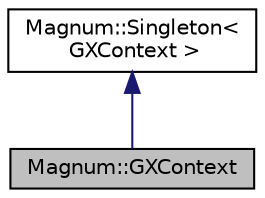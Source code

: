 digraph "Magnum::GXContext"
{
  edge [fontname="Helvetica",fontsize="10",labelfontname="Helvetica",labelfontsize="10"];
  node [fontname="Helvetica",fontsize="10",shape=record];
  Node1 [label="Magnum::GXContext",height=0.2,width=0.4,color="black", fillcolor="grey75", style="filled", fontcolor="black"];
  Node2 -> Node1 [dir="back",color="midnightblue",fontsize="10",style="solid"];
  Node2 [label="Magnum::Singleton\<\l GXContext \>",height=0.2,width=0.4,color="black", fillcolor="white", style="filled",URL="$class_magnum_1_1_singleton.html"];
}
